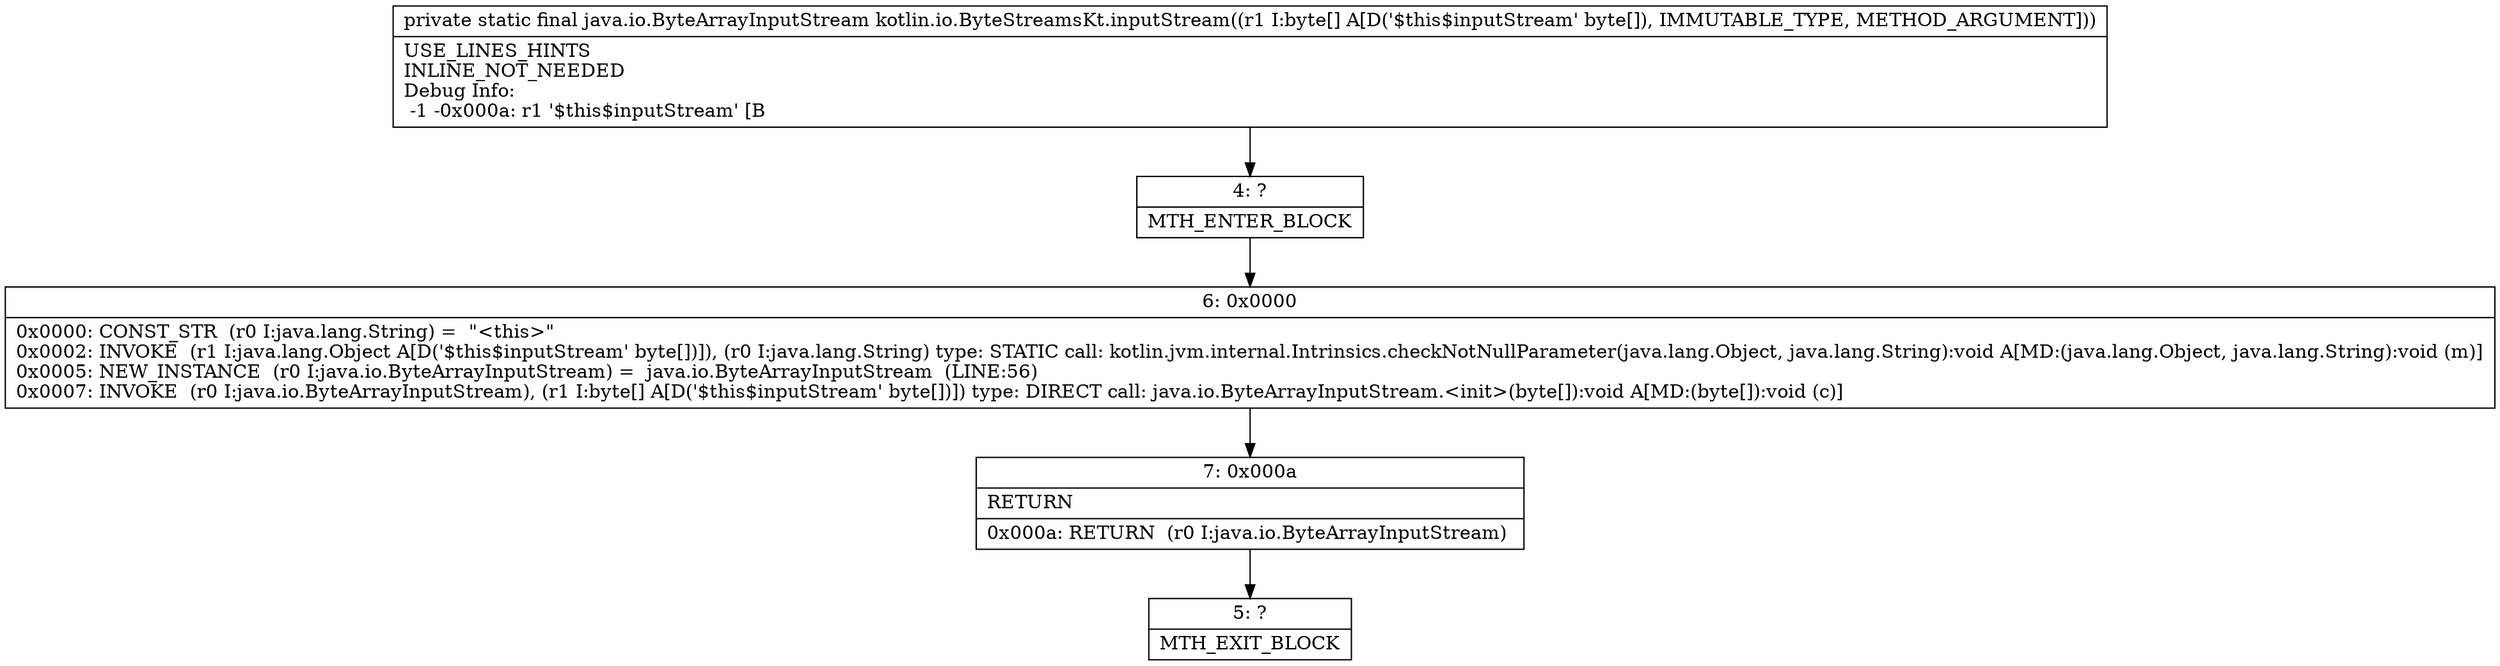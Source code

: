 digraph "CFG forkotlin.io.ByteStreamsKt.inputStream([B)Ljava\/io\/ByteArrayInputStream;" {
Node_4 [shape=record,label="{4\:\ ?|MTH_ENTER_BLOCK\l}"];
Node_6 [shape=record,label="{6\:\ 0x0000|0x0000: CONST_STR  (r0 I:java.lang.String) =  \"\<this\>\" \l0x0002: INVOKE  (r1 I:java.lang.Object A[D('$this$inputStream' byte[])]), (r0 I:java.lang.String) type: STATIC call: kotlin.jvm.internal.Intrinsics.checkNotNullParameter(java.lang.Object, java.lang.String):void A[MD:(java.lang.Object, java.lang.String):void (m)]\l0x0005: NEW_INSTANCE  (r0 I:java.io.ByteArrayInputStream) =  java.io.ByteArrayInputStream  (LINE:56)\l0x0007: INVOKE  (r0 I:java.io.ByteArrayInputStream), (r1 I:byte[] A[D('$this$inputStream' byte[])]) type: DIRECT call: java.io.ByteArrayInputStream.\<init\>(byte[]):void A[MD:(byte[]):void (c)]\l}"];
Node_7 [shape=record,label="{7\:\ 0x000a|RETURN\l|0x000a: RETURN  (r0 I:java.io.ByteArrayInputStream) \l}"];
Node_5 [shape=record,label="{5\:\ ?|MTH_EXIT_BLOCK\l}"];
MethodNode[shape=record,label="{private static final java.io.ByteArrayInputStream kotlin.io.ByteStreamsKt.inputStream((r1 I:byte[] A[D('$this$inputStream' byte[]), IMMUTABLE_TYPE, METHOD_ARGUMENT]))  | USE_LINES_HINTS\lINLINE_NOT_NEEDED\lDebug Info:\l  \-1 \-0x000a: r1 '$this$inputStream' [B\l}"];
MethodNode -> Node_4;Node_4 -> Node_6;
Node_6 -> Node_7;
Node_7 -> Node_5;
}

